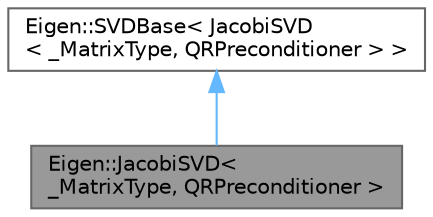 digraph "Eigen::JacobiSVD&lt; _MatrixType, QRPreconditioner &gt;"
{
 // LATEX_PDF_SIZE
  bgcolor="transparent";
  edge [fontname=Helvetica,fontsize=10,labelfontname=Helvetica,labelfontsize=10];
  node [fontname=Helvetica,fontsize=10,shape=box,height=0.2,width=0.4];
  Node1 [id="Node000001",label="Eigen::JacobiSVD\< \l_MatrixType, QRPreconditioner \>",height=0.2,width=0.4,color="gray40", fillcolor="grey60", style="filled", fontcolor="black",tooltip="Two-sided Jacobi SVD decomposition of a rectangular matrix"];
  Node2 -> Node1 [id="edge1_Node000001_Node000002",dir="back",color="steelblue1",style="solid",tooltip=" "];
  Node2 [id="Node000002",label="Eigen::SVDBase\< JacobiSVD\l\< _MatrixType, QRPreconditioner \> \>",height=0.2,width=0.4,color="gray40", fillcolor="white", style="filled",URL="$class_eigen_1_1_s_v_d_base.html",tooltip=" "];
}
